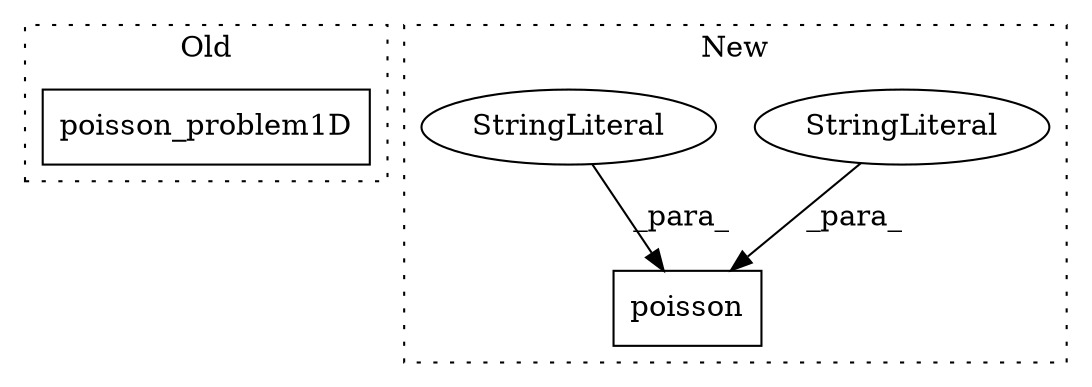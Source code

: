 digraph G {
subgraph cluster0 {
1 [label="poisson_problem1D" a="32" s="4570,4589" l="18,1" shape="box"];
label = "Old";
style="dotted";
}
subgraph cluster1 {
2 [label="poisson" a="32" s="4498,4519" l="8,1" shape="box"];
3 [label="StringLiteral" a="45" s="4508" l="5" shape="ellipse"];
4 [label="StringLiteral" a="45" s="4514" l="5" shape="ellipse"];
label = "New";
style="dotted";
}
3 -> 2 [label="_para_"];
4 -> 2 [label="_para_"];
}